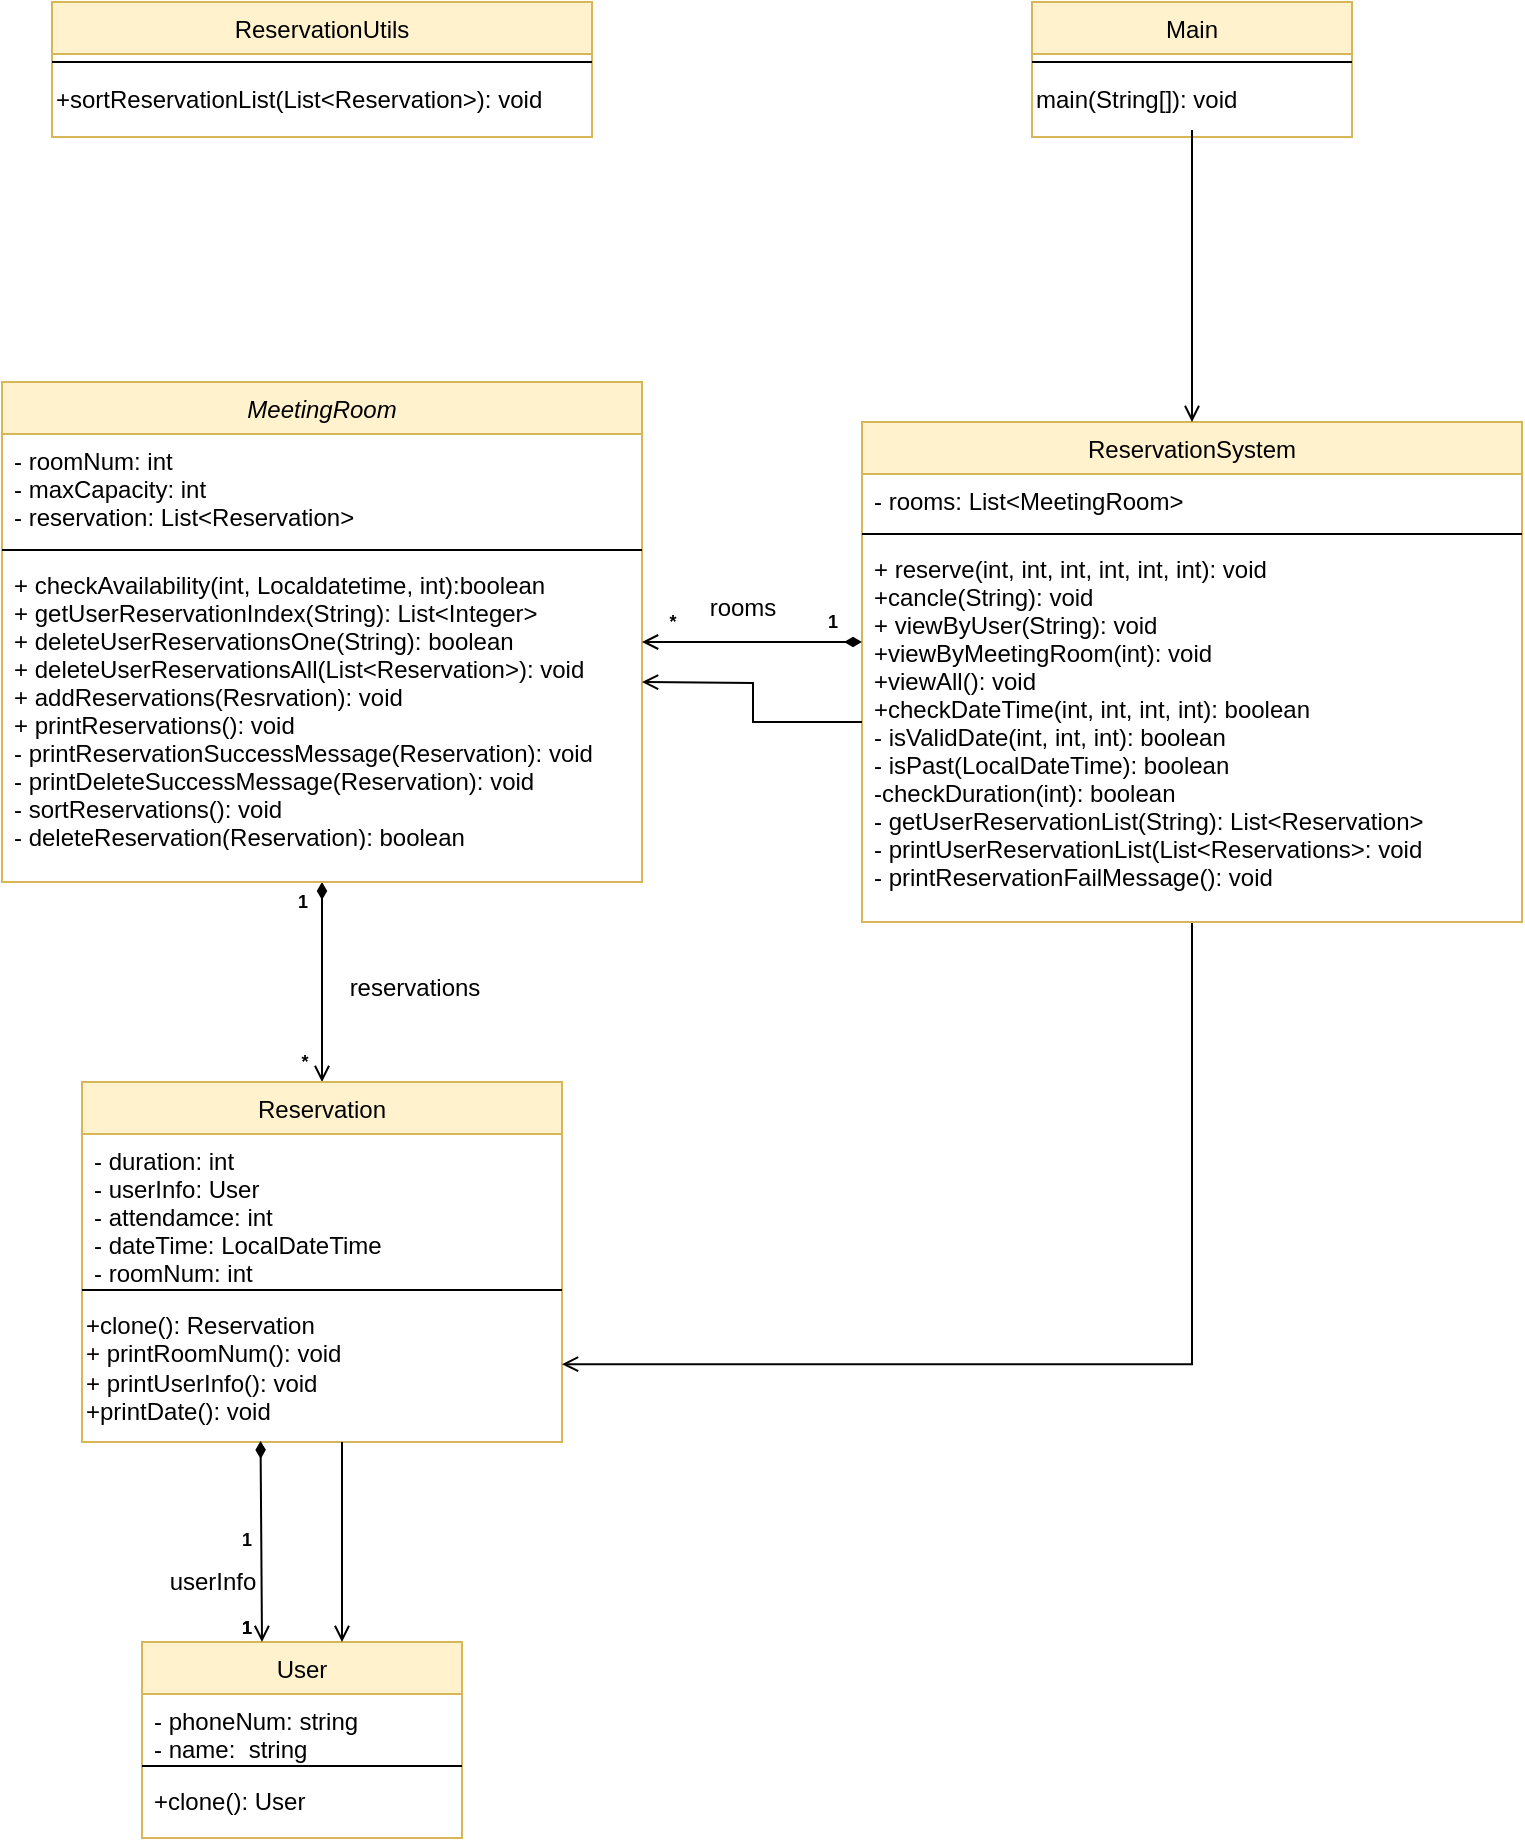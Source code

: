 <mxfile version="21.2.7" type="github">
  <diagram id="C5RBs43oDa-KdzZeNtuy" name="Page-1">
    <mxGraphModel dx="1434" dy="764" grid="1" gridSize="10" guides="1" tooltips="1" connect="1" arrows="1" fold="1" page="1" pageScale="1" pageWidth="827" pageHeight="1169" math="0" shadow="0">
      <root>
        <mxCell id="WIyWlLk6GJQsqaUBKTNV-0" />
        <mxCell id="WIyWlLk6GJQsqaUBKTNV-1" parent="WIyWlLk6GJQsqaUBKTNV-0" />
        <mxCell id="2yRgbZDQj2AEOP1JBmNu-10" value="&lt;h5 style=&quot;font-size: 9px;&quot;&gt;1&lt;/h5&gt;" style="text;html=1;align=center;verticalAlign=middle;resizable=0;points=[];autosize=1;strokeColor=none;fillColor=none;fontSize=9;" parent="WIyWlLk6GJQsqaUBKTNV-1" vertex="1">
          <mxGeometry x="197" y="839" width="30" height="60" as="geometry" />
        </mxCell>
        <mxCell id="2yRgbZDQj2AEOP1JBmNu-15" value="&lt;h5 style=&quot;font-size: 9px;&quot;&gt;1&lt;/h5&gt;" style="text;html=1;align=center;verticalAlign=middle;resizable=0;points=[];autosize=1;strokeColor=none;fillColor=none;fontSize=9;" parent="WIyWlLk6GJQsqaUBKTNV-1" vertex="1">
          <mxGeometry x="197" y="883" width="30" height="60" as="geometry" />
        </mxCell>
        <mxCell id="2yRgbZDQj2AEOP1JBmNu-13" style="edgeStyle=orthogonalEdgeStyle;rounded=0;orthogonalLoop=1;jettySize=auto;html=1;endArrow=open;endFill=0;startArrow=diamondThin;startFill=1;" parent="WIyWlLk6GJQsqaUBKTNV-1" source="zkfFHV4jXpPFQw0GAbJ--0" target="zkfFHV4jXpPFQw0GAbJ--6" edge="1">
          <mxGeometry relative="1" as="geometry" />
        </mxCell>
        <mxCell id="zkfFHV4jXpPFQw0GAbJ--0" value="MeetingRoom" style="swimlane;fontStyle=2;align=center;verticalAlign=top;childLayout=stackLayout;horizontal=1;startSize=26;horizontalStack=0;resizeParent=1;resizeLast=0;collapsible=1;marginBottom=0;rounded=0;shadow=0;strokeWidth=1;fillColor=#fff2cc;strokeColor=#d6b656;" parent="WIyWlLk6GJQsqaUBKTNV-1" vertex="1">
          <mxGeometry x="90" y="290" width="320" height="250" as="geometry">
            <mxRectangle x="230" y="140" width="160" height="26" as="alternateBounds" />
          </mxGeometry>
        </mxCell>
        <mxCell id="zkfFHV4jXpPFQw0GAbJ--1" value="- roomNum: int&#xa;- maxCapacity: int&#xa;- reservation: List&lt;Reservation&gt;" style="text;align=left;verticalAlign=top;spacingLeft=4;spacingRight=4;overflow=hidden;rotatable=0;points=[[0,0.5],[1,0.5]];portConstraint=eastwest;" parent="zkfFHV4jXpPFQw0GAbJ--0" vertex="1">
          <mxGeometry y="26" width="320" height="54" as="geometry" />
        </mxCell>
        <mxCell id="zkfFHV4jXpPFQw0GAbJ--4" value="" style="line;html=1;strokeWidth=1;align=left;verticalAlign=middle;spacingTop=-1;spacingLeft=3;spacingRight=3;rotatable=0;labelPosition=right;points=[];portConstraint=eastwest;" parent="zkfFHV4jXpPFQw0GAbJ--0" vertex="1">
          <mxGeometry y="80" width="320" height="8" as="geometry" />
        </mxCell>
        <mxCell id="zkfFHV4jXpPFQw0GAbJ--5" value="+ checkAvailability(int, Localdatetime, int):boolean&#xa;+ getUserReservationIndex(String): List&lt;Integer&gt;&#xa;+ deleteUserReservationsOne(String): boolean&#xa;+ deleteUserReservationsAll(List&lt;Reservation&gt;): void&#xa;+ addReservations(Resrvation): void&#xa;+ printReservations(): void&#xa;- printReservationSuccessMessage(Reservation): void&#xa;- printDeleteSuccessMessage(Reservation): void&#xa;- sortReservations(): void&#xa;- deleteReservation(Reservation): boolean" style="text;align=left;verticalAlign=top;spacingLeft=4;spacingRight=4;overflow=hidden;rotatable=0;points=[[0,0.5],[1,0.5]];portConstraint=eastwest;" parent="zkfFHV4jXpPFQw0GAbJ--0" vertex="1">
          <mxGeometry y="88" width="320" height="142" as="geometry" />
        </mxCell>
        <mxCell id="zkfFHV4jXpPFQw0GAbJ--6" value="Reservation" style="swimlane;fontStyle=0;align=center;verticalAlign=top;childLayout=stackLayout;horizontal=1;startSize=26;horizontalStack=0;resizeParent=1;resizeLast=0;collapsible=1;marginBottom=0;rounded=0;shadow=0;strokeWidth=1;fillColor=#fff2cc;strokeColor=#d6b656;" parent="WIyWlLk6GJQsqaUBKTNV-1" vertex="1">
          <mxGeometry x="130" y="640" width="240" height="180" as="geometry">
            <mxRectangle x="130" y="380" width="160" height="26" as="alternateBounds" />
          </mxGeometry>
        </mxCell>
        <mxCell id="zkfFHV4jXpPFQw0GAbJ--7" value="- duration: int&#xa;- userInfo: User&#xa;- attendamce: int&#xa;- dateTime: LocalDateTime&#xa;- roomNum: int" style="text;align=left;verticalAlign=top;spacingLeft=4;spacingRight=4;overflow=hidden;rotatable=0;points=[[0,0.5],[1,0.5]];portConstraint=eastwest;" parent="zkfFHV4jXpPFQw0GAbJ--6" vertex="1">
          <mxGeometry y="26" width="240" height="74" as="geometry" />
        </mxCell>
        <mxCell id="zkfFHV4jXpPFQw0GAbJ--9" value="" style="line;html=1;strokeWidth=1;align=left;verticalAlign=middle;spacingTop=-1;spacingLeft=3;spacingRight=3;rotatable=0;labelPosition=right;points=[];portConstraint=eastwest;" parent="zkfFHV4jXpPFQw0GAbJ--6" vertex="1">
          <mxGeometry y="100" width="240" height="8" as="geometry" />
        </mxCell>
        <mxCell id="2yRgbZDQj2AEOP1JBmNu-4" value="+clone(): Reservation&lt;br&gt;+ printRoomNum(): void&lt;br&gt;+ printUserInfo(): void&lt;br&gt;+printDate(): void" style="text;html=1;align=left;verticalAlign=middle;resizable=0;points=[];autosize=1;" parent="zkfFHV4jXpPFQw0GAbJ--6" vertex="1">
          <mxGeometry y="108" width="240" height="70" as="geometry" />
        </mxCell>
        <mxCell id="zkfFHV4jXpPFQw0GAbJ--13" value="User" style="swimlane;fontStyle=0;align=center;verticalAlign=top;childLayout=stackLayout;horizontal=1;startSize=26;horizontalStack=0;resizeParent=1;resizeLast=0;collapsible=1;marginBottom=0;rounded=0;shadow=0;strokeWidth=1;fillColor=#fff2cc;strokeColor=#d6b656;" parent="WIyWlLk6GJQsqaUBKTNV-1" vertex="1">
          <mxGeometry x="160" y="920" width="160" height="98" as="geometry">
            <mxRectangle x="340" y="380" width="170" height="26" as="alternateBounds" />
          </mxGeometry>
        </mxCell>
        <mxCell id="zkfFHV4jXpPFQw0GAbJ--14" value="- phoneNum: string &#xa;- name:  string" style="text;align=left;verticalAlign=top;spacingLeft=4;spacingRight=4;overflow=hidden;rotatable=0;points=[[0,0.5],[1,0.5]];portConstraint=eastwest;" parent="zkfFHV4jXpPFQw0GAbJ--13" vertex="1">
          <mxGeometry y="26" width="160" height="32" as="geometry" />
        </mxCell>
        <mxCell id="zkfFHV4jXpPFQw0GAbJ--15" value="" style="line;html=1;strokeWidth=1;align=left;verticalAlign=middle;spacingTop=-1;spacingLeft=3;spacingRight=3;rotatable=0;labelPosition=right;points=[];portConstraint=eastwest;" parent="zkfFHV4jXpPFQw0GAbJ--13" vertex="1">
          <mxGeometry y="58" width="160" height="8" as="geometry" />
        </mxCell>
        <mxCell id="K8JOgSXJIDualmCjA8fz-4" value="+clone(): User" style="text;align=left;verticalAlign=top;spacingLeft=4;spacingRight=4;overflow=hidden;rotatable=0;points=[[0,0.5],[1,0.5]];portConstraint=eastwest;" vertex="1" parent="zkfFHV4jXpPFQw0GAbJ--13">
          <mxGeometry y="66" width="160" height="32" as="geometry" />
        </mxCell>
        <mxCell id="2yRgbZDQj2AEOP1JBmNu-26" style="edgeStyle=orthogonalEdgeStyle;rounded=0;orthogonalLoop=1;jettySize=auto;html=1;entryX=1;entryY=0.473;entryDx=0;entryDy=0;entryPerimeter=0;exitX=0.5;exitY=1;exitDx=0;exitDy=0;endArrow=open;endFill=0;" parent="WIyWlLk6GJQsqaUBKTNV-1" source="zkfFHV4jXpPFQw0GAbJ--17" target="2yRgbZDQj2AEOP1JBmNu-4" edge="1">
          <mxGeometry relative="1" as="geometry">
            <Array as="points">
              <mxPoint x="685" y="781" />
            </Array>
          </mxGeometry>
        </mxCell>
        <mxCell id="zkfFHV4jXpPFQw0GAbJ--17" value="ReservationSystem" style="swimlane;fontStyle=0;align=center;verticalAlign=top;childLayout=stackLayout;horizontal=1;startSize=26;horizontalStack=0;resizeParent=1;resizeLast=0;collapsible=1;marginBottom=0;rounded=0;shadow=0;strokeWidth=1;fillColor=#fff2cc;strokeColor=#d6b656;" parent="WIyWlLk6GJQsqaUBKTNV-1" vertex="1">
          <mxGeometry x="520" y="310" width="330" height="250" as="geometry">
            <mxRectangle x="550" y="140" width="160" height="26" as="alternateBounds" />
          </mxGeometry>
        </mxCell>
        <mxCell id="zkfFHV4jXpPFQw0GAbJ--18" value="- rooms: List&lt;MeetingRoom&gt;" style="text;align=left;verticalAlign=top;spacingLeft=4;spacingRight=4;overflow=hidden;rotatable=0;points=[[0,0.5],[1,0.5]];portConstraint=eastwest;" parent="zkfFHV4jXpPFQw0GAbJ--17" vertex="1">
          <mxGeometry y="26" width="330" height="26" as="geometry" />
        </mxCell>
        <mxCell id="zkfFHV4jXpPFQw0GAbJ--23" value="" style="line;html=1;strokeWidth=1;align=left;verticalAlign=middle;spacingTop=-1;spacingLeft=3;spacingRight=3;rotatable=0;labelPosition=right;points=[];portConstraint=eastwest;" parent="zkfFHV4jXpPFQw0GAbJ--17" vertex="1">
          <mxGeometry y="52" width="330" height="8" as="geometry" />
        </mxCell>
        <mxCell id="2yRgbZDQj2AEOP1JBmNu-19" style="edgeStyle=orthogonalEdgeStyle;rounded=0;orthogonalLoop=1;jettySize=auto;html=1;endArrow=open;endFill=0;" parent="zkfFHV4jXpPFQw0GAbJ--17" source="zkfFHV4jXpPFQw0GAbJ--24" edge="1">
          <mxGeometry relative="1" as="geometry">
            <mxPoint x="-110.0" y="130" as="targetPoint" />
          </mxGeometry>
        </mxCell>
        <mxCell id="zkfFHV4jXpPFQw0GAbJ--24" value="+ reserve(int, int, int, int, int, int): void&#xa;+cancle(String): void&#xa;+ viewByUser(String): void&#xa;+viewByMeetingRoom(int): void&#xa;+viewAll(): void&#xa;+checkDateTime(int, int, int, int): boolean&#xa;- isValidDate(int, int, int): boolean&#xa;- isPast(LocalDateTime): boolean&#xa;-checkDuration(int): boolean&#xa;- getUserReservationList(String): List&lt;Reservation&gt;&#xa;- printUserReservationList(List&lt;Reservations&gt;: void&#xa;- printReservationFailMessage(): void" style="text;align=left;verticalAlign=top;spacingLeft=4;spacingRight=4;overflow=hidden;rotatable=0;points=[[0,0.5],[1,0.5]];portConstraint=eastwest;" parent="zkfFHV4jXpPFQw0GAbJ--17" vertex="1">
          <mxGeometry y="60" width="330" height="180" as="geometry" />
        </mxCell>
        <mxCell id="2yRgbZDQj2AEOP1JBmNu-6" style="edgeStyle=orthogonalEdgeStyle;rounded=0;orthogonalLoop=1;jettySize=auto;html=1;entryX=0.5;entryY=1;entryDx=0;entryDy=0;endArrow=open;endFill=0;" parent="WIyWlLk6GJQsqaUBKTNV-1" edge="1">
          <mxGeometry relative="1" as="geometry">
            <mxPoint x="260" y="820" as="sourcePoint" />
            <mxPoint x="260" y="920" as="targetPoint" />
          </mxGeometry>
        </mxCell>
        <mxCell id="2yRgbZDQj2AEOP1JBmNu-7" style="rounded=0;orthogonalLoop=1;jettySize=auto;html=1;exitX=0.5;exitY=0;exitDx=0;exitDy=0;endArrow=diamondThin;endFill=1;startArrow=open;startFill=0;entryX=0.372;entryY=1.021;entryDx=0;entryDy=0;entryPerimeter=0;" parent="WIyWlLk6GJQsqaUBKTNV-1" target="2yRgbZDQj2AEOP1JBmNu-4" edge="1">
          <mxGeometry relative="1" as="geometry">
            <mxPoint x="220" y="920" as="sourcePoint" />
            <mxPoint x="220" y="860" as="targetPoint" />
          </mxGeometry>
        </mxCell>
        <mxCell id="2yRgbZDQj2AEOP1JBmNu-9" value="userInfo" style="text;html=1;align=center;verticalAlign=middle;resizable=0;points=[];autosize=1;strokeColor=none;fillColor=none;" parent="WIyWlLk6GJQsqaUBKTNV-1" vertex="1">
          <mxGeometry x="160" y="875" width="70" height="30" as="geometry" />
        </mxCell>
        <mxCell id="2yRgbZDQj2AEOP1JBmNu-11" value="&lt;h5 style=&quot;font-size: 9px;&quot;&gt;1&lt;/h5&gt;" style="text;html=1;align=center;verticalAlign=middle;resizable=0;points=[];autosize=1;strokeColor=none;fillColor=none;fontSize=9;" parent="WIyWlLk6GJQsqaUBKTNV-1" vertex="1">
          <mxGeometry x="197" y="883" width="30" height="60" as="geometry" />
        </mxCell>
        <mxCell id="2yRgbZDQj2AEOP1JBmNu-14" value="reservations" style="text;html=1;align=center;verticalAlign=middle;resizable=0;points=[];autosize=1;strokeColor=none;fillColor=none;" parent="WIyWlLk6GJQsqaUBKTNV-1" vertex="1">
          <mxGeometry x="251" y="578" width="90" height="30" as="geometry" />
        </mxCell>
        <mxCell id="2yRgbZDQj2AEOP1JBmNu-16" value="&lt;h5 style=&quot;font-size: 9px;&quot;&gt;1&lt;/h5&gt;" style="text;html=1;align=center;verticalAlign=middle;resizable=0;points=[];autosize=1;strokeColor=none;fillColor=none;fontSize=9;" parent="WIyWlLk6GJQsqaUBKTNV-1" vertex="1">
          <mxGeometry x="225" y="520" width="30" height="60" as="geometry" />
        </mxCell>
        <mxCell id="2yRgbZDQj2AEOP1JBmNu-17" value="&lt;h5 style=&quot;font-size: 9px;&quot;&gt;*&lt;/h5&gt;" style="text;html=1;align=center;verticalAlign=middle;resizable=0;points=[];autosize=1;strokeColor=none;fillColor=none;fontSize=9;" parent="WIyWlLk6GJQsqaUBKTNV-1" vertex="1">
          <mxGeometry x="226" y="600" width="30" height="60" as="geometry" />
        </mxCell>
        <mxCell id="2yRgbZDQj2AEOP1JBmNu-21" style="edgeStyle=orthogonalEdgeStyle;rounded=0;orthogonalLoop=1;jettySize=auto;html=1;endArrow=open;endFill=0;startArrow=diamondThin;startFill=1;" parent="WIyWlLk6GJQsqaUBKTNV-1" edge="1">
          <mxGeometry relative="1" as="geometry">
            <mxPoint x="410.0" y="420" as="targetPoint" />
            <mxPoint x="520" y="420" as="sourcePoint" />
          </mxGeometry>
        </mxCell>
        <mxCell id="2yRgbZDQj2AEOP1JBmNu-22" value="&lt;h5 style=&quot;font-size: 9px;&quot;&gt;1&lt;/h5&gt;" style="text;html=1;align=center;verticalAlign=middle;resizable=0;points=[];autosize=1;strokeColor=none;fillColor=none;fontSize=9;" parent="WIyWlLk6GJQsqaUBKTNV-1" vertex="1">
          <mxGeometry x="490" y="380" width="30" height="60" as="geometry" />
        </mxCell>
        <mxCell id="2yRgbZDQj2AEOP1JBmNu-23" value="&lt;h5 style=&quot;font-size: 9px;&quot;&gt;*&lt;/h5&gt;" style="text;html=1;align=center;verticalAlign=middle;resizable=0;points=[];autosize=1;strokeColor=none;fillColor=none;fontSize=9;" parent="WIyWlLk6GJQsqaUBKTNV-1" vertex="1">
          <mxGeometry x="410" y="380" width="30" height="60" as="geometry" />
        </mxCell>
        <mxCell id="2yRgbZDQj2AEOP1JBmNu-24" value="rooms" style="text;html=1;align=center;verticalAlign=middle;resizable=0;points=[];autosize=1;strokeColor=none;fillColor=none;" parent="WIyWlLk6GJQsqaUBKTNV-1" vertex="1">
          <mxGeometry x="430" y="388" width="60" height="30" as="geometry" />
        </mxCell>
        <mxCell id="2yRgbZDQj2AEOP1JBmNu-28" value="Main" style="swimlane;fontStyle=0;align=center;verticalAlign=top;childLayout=stackLayout;horizontal=1;startSize=26;horizontalStack=0;resizeParent=1;resizeLast=0;collapsible=1;marginBottom=0;rounded=0;shadow=0;strokeWidth=1;fillColor=#fff2cc;strokeColor=#d6b656;" parent="WIyWlLk6GJQsqaUBKTNV-1" vertex="1">
          <mxGeometry x="605" y="100" width="160" height="67.5" as="geometry">
            <mxRectangle x="340" y="380" width="170" height="26" as="alternateBounds" />
          </mxGeometry>
        </mxCell>
        <mxCell id="2yRgbZDQj2AEOP1JBmNu-30" value="" style="line;html=1;strokeWidth=1;align=left;verticalAlign=middle;spacingTop=-1;spacingLeft=3;spacingRight=3;rotatable=0;labelPosition=right;points=[];portConstraint=eastwest;" parent="2yRgbZDQj2AEOP1JBmNu-28" vertex="1">
          <mxGeometry y="26" width="160" height="8" as="geometry" />
        </mxCell>
        <mxCell id="2yRgbZDQj2AEOP1JBmNu-31" value="main(String[]): void" style="text;html=1;align=left;verticalAlign=middle;resizable=0;points=[];autosize=1;strokeColor=none;fillColor=none;" parent="2yRgbZDQj2AEOP1JBmNu-28" vertex="1">
          <mxGeometry y="34" width="160" height="30" as="geometry" />
        </mxCell>
        <mxCell id="2yRgbZDQj2AEOP1JBmNu-32" style="rounded=0;orthogonalLoop=1;jettySize=auto;html=1;endArrow=open;endFill=0;entryX=0.5;entryY=0;entryDx=0;entryDy=0;" parent="WIyWlLk6GJQsqaUBKTNV-1" source="2yRgbZDQj2AEOP1JBmNu-31" target="zkfFHV4jXpPFQw0GAbJ--17" edge="1">
          <mxGeometry relative="1" as="geometry">
            <mxPoint x="685" y="307" as="targetPoint" />
          </mxGeometry>
        </mxCell>
        <mxCell id="K8JOgSXJIDualmCjA8fz-0" value="ReservationUtils" style="swimlane;fontStyle=0;align=center;verticalAlign=top;childLayout=stackLayout;horizontal=1;startSize=26;horizontalStack=0;resizeParent=1;resizeLast=0;collapsible=1;marginBottom=0;rounded=0;shadow=0;strokeWidth=1;fillColor=#fff2cc;strokeColor=#d6b656;" vertex="1" parent="WIyWlLk6GJQsqaUBKTNV-1">
          <mxGeometry x="115" y="100" width="270" height="67.5" as="geometry">
            <mxRectangle x="340" y="380" width="170" height="26" as="alternateBounds" />
          </mxGeometry>
        </mxCell>
        <mxCell id="K8JOgSXJIDualmCjA8fz-1" value="" style="line;html=1;strokeWidth=1;align=left;verticalAlign=middle;spacingTop=-1;spacingLeft=3;spacingRight=3;rotatable=0;labelPosition=right;points=[];portConstraint=eastwest;" vertex="1" parent="K8JOgSXJIDualmCjA8fz-0">
          <mxGeometry y="26" width="270" height="8" as="geometry" />
        </mxCell>
        <mxCell id="K8JOgSXJIDualmCjA8fz-2" value="+sortReservationList(List&amp;lt;Reservation&amp;gt;): void" style="text;html=1;align=left;verticalAlign=middle;resizable=0;points=[];autosize=1;strokeColor=none;fillColor=none;" vertex="1" parent="K8JOgSXJIDualmCjA8fz-0">
          <mxGeometry y="34" width="270" height="30" as="geometry" />
        </mxCell>
      </root>
    </mxGraphModel>
  </diagram>
</mxfile>
